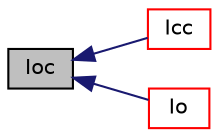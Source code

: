 digraph "Ioc"
{
  bgcolor="transparent";
  edge [fontname="Helvetica",fontsize="10",labelfontname="Helvetica",labelfontsize="10"];
  node [fontname="Helvetica",fontsize="10",shape=record];
  rankdir="LR";
  Node1 [label="Ioc",height=0.2,width=0.4,color="black", fillcolor="grey75", style="filled", fontcolor="black"];
  Node1 -> Node2 [dir="back",color="midnightblue",fontsize="10",style="solid",fontname="Helvetica"];
  Node2 [label="Icc",height=0.2,width=0.4,color="red",URL="$a02264.html#ac3394a11a4e38e77bea1209df4b7a5d3",tooltip="Return the difference between the inertia tensor of the rigid-body. "];
  Node1 -> Node3 [dir="back",color="midnightblue",fontsize="10",style="solid",fontname="Helvetica"];
  Node3 [label="Io",height=0.2,width=0.4,color="red",URL="$a02264.html#a7c6be7cd4e53ccfa1e14e67401d2a4d7",tooltip="Return the inertia tensor of the rigid-body about the origin. "];
}
